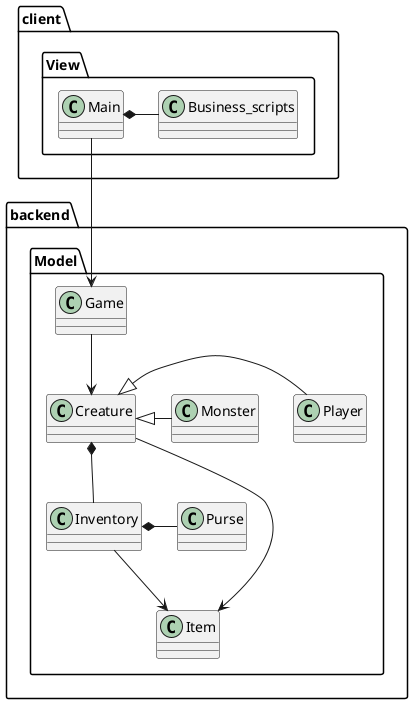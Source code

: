 @startuml

package backend{
    package Model{

        class Creature
        class Game
        class Player
        class Inventory
        class Item
        class Purse
        class Monster

        Game        -->     Creature 

        Creature    <|-    Player
        Creature    <|-    Monster

        Creature    -->     Item
        Creature    *--     Inventory
        Inventory   *-     Purse
        Inventory   -->     Item
    }
}

package client{

    package View{
        class Main
        class Business_scripts

        Main --> Game
        Main *- Business_scripts
    }
}

@enduml